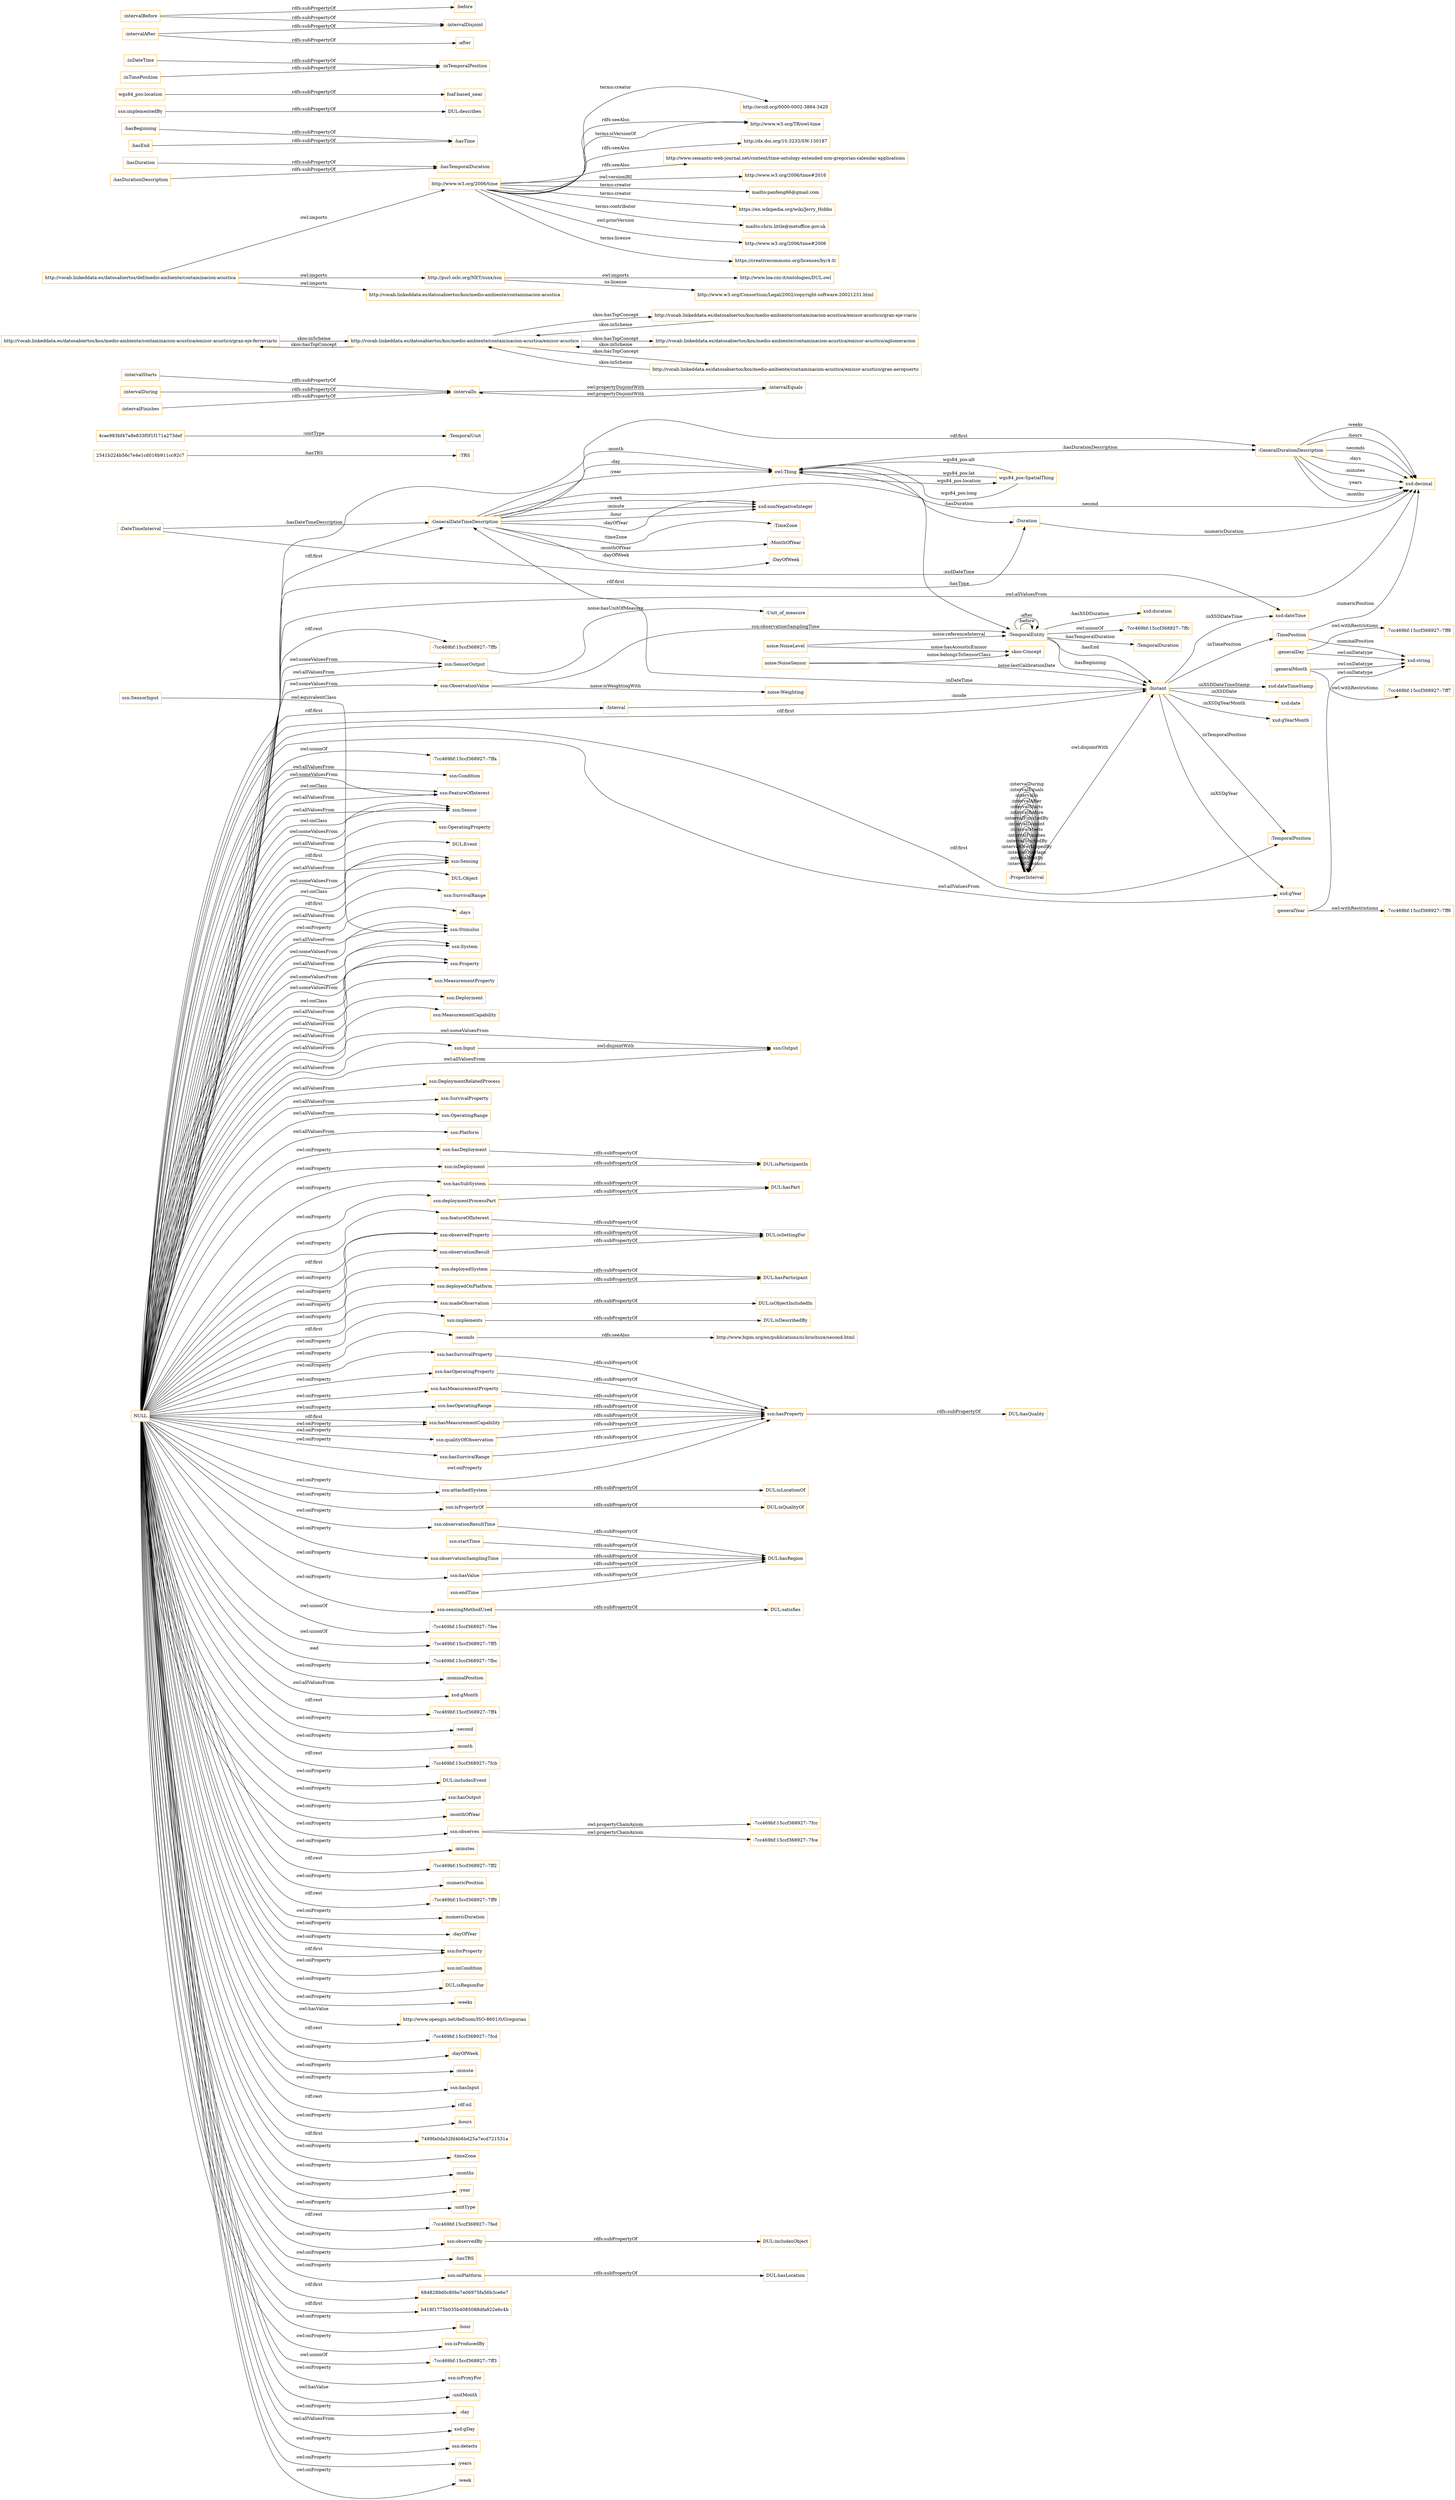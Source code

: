 digraph ar2dtool_diagram { 
rankdir=LR;
size="1501"
node [shape = rectangle, color="orange"]; ":Unit_of_measure" "skos:Concept" "wgs84_pos:SpatialThing" "noise:Weighting" "noise:NoiseSensor" "noise:NoiseLevel" ":TimeZone" ":GeneralDateTimeDescription" ":DateTimeInterval" ":TRS" ":TemporalDuration" ":Duration" ":GeneralDurationDescription" ":ProperInterval" ":TimePosition" ":TemporalPosition" ":Interval" ":TemporalEntity" ":MonthOfYear" "2541b224b56c7e4e1cd016b911cc92c7" ":TemporalUnit" ":Instant" "4cae983bf47a8e833f0f1f171a273def" ":DayOfWeek" "ssn:Condition" "ssn:SensorOutput" "ssn:FeatureOfInterest" "ssn:Sensor" "ssn:OperatingProperty" "DUL:Event" "ssn:Sensing" "DUL:Object" "ssn:SurvivalRange" "ssn:Stimulus" "ssn:System" "ssn:Property" "ssn:MeasurementProperty" "ssn:Deployment" "ssn:MeasurementCapability" "ssn:Input" "ssn:DeploymentRelatedProcess" "ssn:SensorInput" "ssn:ObservationValue" "ssn:SurvivalProperty" "ssn:OperatingRange" "ssn:Output" "ssn:Platform" ; /*classes style*/
	"ssn:hasDeployment" -> "DUL:isParticipantIn" [ label = "rdfs:subPropertyOf" ];
	"ssn:hasSubSystem" -> "DUL:hasPart" [ label = "rdfs:subPropertyOf" ];
	":intervalIn" -> ":intervalEquals" [ label = "owl:propertyDisjointWith" ];
	"http://vocab.linkeddata.es/datosabiertos/kos/medio-ambiente/contaminacion-acustica/emisor-acustico/gran-eje-ferroviario" -> "http://vocab.linkeddata.es/datosabiertos/kos/medio-ambiente/contaminacion-acustica/emisor-acustico" [ label = "skos:inScheme" ];
	"http://www.w3.org/2006/time" -> "http://orcid.org/0000-0002-3884-3420" [ label = "terms:creator" ];
	"http://www.w3.org/2006/time" -> "http://www.w3.org/TR/owl-time" [ label = "rdfs:seeAlso" ];
	"http://www.w3.org/2006/time" -> "http://dx.doi.org/10.3233/SW-150187" [ label = "rdfs:seeAlso" ];
	"http://www.w3.org/2006/time" -> "http://www.semantic-web-journal.net/content/time-ontology-extended-non-gregorian-calendar-applications" [ label = "rdfs:seeAlso" ];
	"http://www.w3.org/2006/time" -> "http://www.w3.org/TR/owl-time" [ label = "terms:isVersionOf" ];
	"http://www.w3.org/2006/time" -> "http://www.w3.org/2006/time#2016" [ label = "owl:versionIRI" ];
	"http://www.w3.org/2006/time" -> "mailto:panfeng66@gmail.com" [ label = "terms:creator" ];
	"http://www.w3.org/2006/time" -> "https://en.wikipedia.org/wiki/Jerry_Hobbs" [ label = "terms:creator" ];
	"http://www.w3.org/2006/time" -> "mailto:chris.little@metoffice.gov.uk" [ label = "terms:contributor" ];
	"http://www.w3.org/2006/time" -> "http://www.w3.org/2006/time#2006" [ label = "owl:priorVersion" ];
	"http://www.w3.org/2006/time" -> "https://creativecommons.org/licenses/by/4.0/" [ label = "terms:license" ];
	"ssn:inDeployment" -> "DUL:isParticipantIn" [ label = "rdfs:subPropertyOf" ];
	"ssn:deploymentProcessPart" -> "DUL:hasPart" [ label = "rdfs:subPropertyOf" ];
	":generalMonth" -> "-7cc469bf:15ccf368927:-7ff7" [ label = "owl:withRestrictions" ];
	":generalMonth" -> "xsd:string" [ label = "owl:onDatatype" ];
	":intervalStarts" -> ":intervalIn" [ label = "rdfs:subPropertyOf" ];
	"http://purl.oclc.org/NET/ssnx/ssn" -> "http://www.loa-cnr.it/ontologies/DUL.owl" [ label = "owl:imports" ];
	"http://purl.oclc.org/NET/ssnx/ssn" -> "http://www.w3.org/Consortium/Legal/2002/copyright-software-20021231.html" [ label = "ns:license" ];
	"http://vocab.linkeddata.es/datosabiertos/kos/medio-ambiente/contaminacion-acustica/emisor-acustico/gran-eje-viario" -> "http://vocab.linkeddata.es/datosabiertos/kos/medio-ambiente/contaminacion-acustica/emisor-acustico" [ label = "skos:inScheme" ];
	"ssn:observedProperty" -> "DUL:isSettingFor" [ label = "rdfs:subPropertyOf" ];
	"ssn:deployedSystem" -> "DUL:hasParticipant" [ label = "rdfs:subPropertyOf" ];
	":hasDuration" -> ":hasTemporalDuration" [ label = "rdfs:subPropertyOf" ];
	"ssn:deployedOnPlatform" -> "DUL:hasParticipant" [ label = "rdfs:subPropertyOf" ];
	"ssn:Input" -> "ssn:Output" [ label = "owl:disjointWith" ];
	":ProperInterval" -> ":Instant" [ label = "owl:disjointWith" ];
	"http://vocab.linkeddata.es/datosabiertos/kos/medio-ambiente/contaminacion-acustica/emisor-acustico" -> "http://vocab.linkeddata.es/datosabiertos/kos/medio-ambiente/contaminacion-acustica/emisor-acustico/aglomeracion" [ label = "skos:hasTopConcept" ];
	"http://vocab.linkeddata.es/datosabiertos/kos/medio-ambiente/contaminacion-acustica/emisor-acustico" -> "http://vocab.linkeddata.es/datosabiertos/kos/medio-ambiente/contaminacion-acustica/emisor-acustico/gran-eje-viario" [ label = "skos:hasTopConcept" ];
	"http://vocab.linkeddata.es/datosabiertos/kos/medio-ambiente/contaminacion-acustica/emisor-acustico" -> "http://vocab.linkeddata.es/datosabiertos/kos/medio-ambiente/contaminacion-acustica/emisor-acustico/gran-eje-ferroviario" [ label = "skos:hasTopConcept" ];
	"http://vocab.linkeddata.es/datosabiertos/kos/medio-ambiente/contaminacion-acustica/emisor-acustico" -> "http://vocab.linkeddata.es/datosabiertos/kos/medio-ambiente/contaminacion-acustica/emisor-acustico/gran-aeropuerto" [ label = "skos:hasTopConcept" ];
	":hasBeginning" -> ":hasTime" [ label = "rdfs:subPropertyOf" ];
	"ssn:observationResult" -> "DUL:isSettingFor" [ label = "rdfs:subPropertyOf" ];
	"ssn:madeObservation" -> "DUL:isObjectIncludedIn" [ label = "rdfs:subPropertyOf" ];
	"ssn:implements" -> "DUL:isDescribedBy" [ label = "rdfs:subPropertyOf" ];
	":intervalEquals" -> ":intervalIn" [ label = "owl:propertyDisjointWith" ];
	":seconds" -> "http://www.bipm.org/en/publications/si-brochure/second.html" [ label = "rdfs:seeAlso" ];
	"http://vocab.linkeddata.es/datosabiertos/def/medio-ambiente/contaminacion-acustica" -> "http://purl.oclc.org/NET/ssnx/ssn" [ label = "owl:imports" ];
	"http://vocab.linkeddata.es/datosabiertos/def/medio-ambiente/contaminacion-acustica" -> "http://vocab.linkeddata.es/datosabiertos/kos/medio-ambiente/contaminacion-acustica" [ label = "owl:imports" ];
	"http://vocab.linkeddata.es/datosabiertos/def/medio-ambiente/contaminacion-acustica" -> "http://www.w3.org/2006/time" [ label = "owl:imports" ];
	"ssn:hasProperty" -> "DUL:hasQuality" [ label = "rdfs:subPropertyOf" ];
	"ssn:implementedBy" -> "DUL:describes" [ label = "rdfs:subPropertyOf" ];
	"wgs84_pos:location" -> "foaf:based_near" [ label = "rdfs:subPropertyOf" ];
	"ssn:attachedSystem" -> "DUL:isLocationOf" [ label = "rdfs:subPropertyOf" ];
	":intervalDuring" -> ":intervalIn" [ label = "rdfs:subPropertyOf" ];
	"ssn:hasMeasurementProperty" -> "ssn:hasProperty" [ label = "rdfs:subPropertyOf" ];
	"ssn:hasOperatingRange" -> "ssn:hasProperty" [ label = "rdfs:subPropertyOf" ];
	"ssn:hasMeasurementCapability" -> "ssn:hasProperty" [ label = "rdfs:subPropertyOf" ];
	"ssn:isPropertyOf" -> "DUL:isQualityOf" [ label = "rdfs:subPropertyOf" ];
	"ssn:observationResultTime" -> "DUL:hasRegion" [ label = "rdfs:subPropertyOf" ];
	"ssn:sensingMethodUsed" -> "DUL:satisfies" [ label = "rdfs:subPropertyOf" ];
	"ssn:qualityOfObservation" -> "ssn:hasProperty" [ label = "rdfs:subPropertyOf" ];
	"ssn:startTime" -> "DUL:hasRegion" [ label = "rdfs:subPropertyOf" ];
	"ssn:hasSurvivalRange" -> "ssn:hasProperty" [ label = "rdfs:subPropertyOf" ];
	":inDateTime" -> ":inTemporalPosition" [ label = "rdfs:subPropertyOf" ];
	":intervalFinishes" -> ":intervalIn" [ label = "rdfs:subPropertyOf" ];
	"NULL" -> "ssn:MeasurementCapability" [ label = "owl:allValuesFrom" ];
	"NULL" -> "ssn:qualityOfObservation" [ label = "owl:onProperty" ];
	"NULL" -> "-7cc469bf:15ccf368927:-7fee" [ label = "owl:unionOf" ];
	"NULL" -> "ssn:System" [ label = "owl:allValuesFrom" ];
	"NULL" -> "-7cc469bf:15ccf368927:-7ff5" [ label = "owl:unionOf" ];
	"NULL" -> "ssn:isPropertyOf" [ label = "owl:onProperty" ];
	"NULL" -> "-7cc469bf:15ccf368927:-7fbc" [ label = ":ead" ];
	"NULL" -> ":nominalPosition" [ label = "owl:onProperty" ];
	"NULL" -> "ssn:hasMeasurementCapability" [ label = "rdf:first" ];
	"NULL" -> "xsd:gMonth" [ label = "owl:allValuesFrom" ];
	"NULL" -> "-7cc469bf:15ccf368927:-7ff4" [ label = "rdf:rest" ];
	"NULL" -> ":second" [ label = "owl:onProperty" ];
	"NULL" -> "ssn:hasDeployment" [ label = "owl:onProperty" ];
	"NULL" -> "ssn:FeatureOfInterest" [ label = "owl:allValuesFrom" ];
	"NULL" -> ":month" [ label = "owl:onProperty" ];
	"NULL" -> "ssn:Sensor" [ label = "owl:someValuesFrom" ];
	"NULL" -> "ssn:hasSurvivalRange" [ label = "owl:onProperty" ];
	"NULL" -> "ssn:implements" [ label = "owl:onProperty" ];
	"NULL" -> "ssn:observationSamplingTime" [ label = "owl:onProperty" ];
	"NULL" -> "-7cc469bf:15ccf368927:-7fcb" [ label = "rdf:rest" ];
	"NULL" -> "ssn:System" [ label = "owl:someValuesFrom" ];
	"NULL" -> ":GeneralDurationDescription" [ label = "rdf:first" ];
	"NULL" -> "ssn:madeObservation" [ label = "rdf:first" ];
	"NULL" -> "DUL:includesEvent" [ label = "owl:onProperty" ];
	"NULL" -> "ssn:Input" [ label = "owl:allValuesFrom" ];
	"NULL" -> "ssn:observedProperty" [ label = "owl:onProperty" ];
	"NULL" -> "ssn:Output" [ label = "owl:allValuesFrom" ];
	"NULL" -> "ssn:deploymentProcessPart" [ label = "owl:onProperty" ];
	"NULL" -> ":GeneralDateTimeDescription" [ label = "rdf:first" ];
	"NULL" -> "ssn:hasOutput" [ label = "owl:onProperty" ];
	"NULL" -> "DUL:Event" [ label = "rdf:first" ];
	"NULL" -> "ssn:deployedSystem" [ label = "owl:onProperty" ];
	"NULL" -> ":monthOfYear" [ label = "owl:onProperty" ];
	"NULL" -> "ssn:observes" [ label = "owl:onProperty" ];
	"NULL" -> "ssn:ObservationValue" [ label = "owl:someValuesFrom" ];
	"NULL" -> ":minutes" [ label = "owl:onProperty" ];
	"NULL" -> "-7cc469bf:15ccf368927:-7ff2" [ label = "rdf:rest" ];
	"NULL" -> "DUL:Object" [ label = "rdf:first" ];
	"NULL" -> ":numericPosition" [ label = "owl:onProperty" ];
	"NULL" -> "-7cc469bf:15ccf368927:-7ff9" [ label = "rdf:rest" ];
	"NULL" -> "ssn:hasMeasurementCapability" [ label = "owl:onProperty" ];
	"NULL" -> "ssn:sensingMethodUsed" [ label = "owl:onProperty" ];
	"NULL" -> "ssn:inDeployment" [ label = "owl:onProperty" ];
	"NULL" -> "ssn:DeploymentRelatedProcess" [ label = "owl:allValuesFrom" ];
	"NULL" -> ":numericDuration" [ label = "owl:onProperty" ];
	"NULL" -> ":dayOfYear" [ label = "owl:onProperty" ];
	"NULL" -> "ssn:Deployment" [ label = "owl:allValuesFrom" ];
	"NULL" -> "ssn:forProperty" [ label = "owl:onProperty" ];
	"NULL" -> "ssn:inCondition" [ label = "owl:onProperty" ];
	"NULL" -> "DUL:isRegionFor" [ label = "owl:onProperty" ];
	"NULL" -> ":weeks" [ label = "owl:onProperty" ];
	"NULL" -> "http://www.opengis.net/def/uom/ISO-8601/0/Gregorian" [ label = "owl:hasValue" ];
	"NULL" -> ":TemporalPosition" [ label = "rdf:first" ];
	"NULL" -> "ssn:Stimulus" [ label = "owl:someValuesFrom" ];
	"NULL" -> "ssn:hasProperty" [ label = "owl:onProperty" ];
	"NULL" -> "-7cc469bf:15ccf368927:-7fcd" [ label = "rdf:rest" ];
	"NULL" -> "ssn:Sensor" [ label = "owl:allValuesFrom" ];
	"NULL" -> "ssn:Output" [ label = "owl:someValuesFrom" ];
	"NULL" -> ":dayOfWeek" [ label = "owl:onProperty" ];
	"NULL" -> ":minute" [ label = "owl:onProperty" ];
	"NULL" -> "ssn:hasInput" [ label = "owl:onProperty" ];
	"NULL" -> "ssn:SensorOutput" [ label = "owl:allValuesFrom" ];
	"NULL" -> "rdf:nil" [ label = "rdf:rest" ];
	"NULL" -> "ssn:Sensor" [ label = "owl:onClass" ];
	"NULL" -> "ssn:observationResult" [ label = "owl:onProperty" ];
	"NULL" -> ":hours" [ label = "owl:onProperty" ];
	"NULL" -> "7489fa0da52fd4b6bd25a7ecd721531a" [ label = "rdf:first" ];
	"NULL" -> "ssn:hasSurvivalProperty" [ label = "owl:onProperty" ];
	"NULL" -> ":timeZone" [ label = "owl:onProperty" ];
	"NULL" -> "ssn:hasOperatingProperty" [ label = "owl:onProperty" ];
	"NULL" -> "ssn:Property" [ label = "owl:allValuesFrom" ];
	"NULL" -> ":months" [ label = "owl:onProperty" ];
	"NULL" -> ":year" [ label = "owl:onProperty" ];
	"NULL" -> ":unitType" [ label = "owl:onProperty" ];
	"NULL" -> ":Duration" [ label = "rdf:first" ];
	"NULL" -> "ssn:hasOperatingRange" [ label = "owl:onProperty" ];
	"NULL" -> ":seconds" [ label = "owl:onProperty" ];
	"NULL" -> "-7cc469bf:15ccf368927:-7fed" [ label = "rdf:rest" ];
	"NULL" -> "ssn:observedBy" [ label = "owl:onProperty" ];
	"NULL" -> "ssn:attachedSystem" [ label = "owl:onProperty" ];
	"NULL" -> "ssn:FeatureOfInterest" [ label = "owl:someValuesFrom" ];
	"NULL" -> ":hasTRS" [ label = "owl:onProperty" ];
	"NULL" -> "ssn:onPlatform" [ label = "owl:onProperty" ];
	"NULL" -> "ssn:FeatureOfInterest" [ label = "owl:onClass" ];
	"NULL" -> "ssn:OperatingRange" [ label = "owl:allValuesFrom" ];
	"NULL" -> "6848289d0c80bc7e06975fa56b3ce6e7" [ label = "rdf:first" ];
	"NULL" -> "b418f1775b035b4085088dfa822e6c4b" [ label = "rdf:first" ];
	"NULL" -> "ssn:Stimulus" [ label = "owl:allValuesFrom" ];
	"NULL" -> ":hour" [ label = "owl:onProperty" ];
	"NULL" -> "ssn:Sensing" [ label = "owl:onClass" ];
	"NULL" -> "ssn:isProducedBy" [ label = "owl:onProperty" ];
	"NULL" -> "ssn:hasMeasurementProperty" [ label = "owl:onProperty" ];
	"NULL" -> "ssn:hasSubSystem" [ label = "owl:onProperty" ];
	"NULL" -> "-7cc469bf:15ccf368927:-7ff3" [ label = "owl:unionOf" ];
	"NULL" -> "ssn:isProxyFor" [ label = "owl:onProperty" ];
	"NULL" -> "ssn:Platform" [ label = "owl:allValuesFrom" ];
	"NULL" -> "ssn:SurvivalProperty" [ label = "owl:allValuesFrom" ];
	"NULL" -> ":unitMonth" [ label = "owl:hasValue" ];
	"NULL" -> "ssn:Property" [ label = "owl:someValuesFrom" ];
	"NULL" -> "xsd:gYear" [ label = "owl:allValuesFrom" ];
	"NULL" -> ":day" [ label = "owl:onProperty" ];
	"NULL" -> "ssn:Property" [ label = "owl:onClass" ];
	"NULL" -> "ssn:deployedOnPlatform" [ label = "owl:onProperty" ];
	"NULL" -> "xsd:gDay" [ label = "owl:allValuesFrom" ];
	"NULL" -> "ssn:Sensing" [ label = "owl:allValuesFrom" ];
	"NULL" -> "ssn:detects" [ label = "owl:onProperty" ];
	"NULL" -> ":Interval" [ label = "rdf:first" ];
	"NULL" -> "ssn:Sensing" [ label = "owl:someValuesFrom" ];
	"NULL" -> "ssn:SurvivalRange" [ label = "owl:allValuesFrom" ];
	"NULL" -> "ssn:MeasurementProperty" [ label = "owl:allValuesFrom" ];
	"NULL" -> "ssn:observationResultTime" [ label = "owl:onProperty" ];
	"NULL" -> ":years" [ label = "owl:onProperty" ];
	"NULL" -> ":Instant" [ label = "rdf:first" ];
	"NULL" -> ":week" [ label = "owl:onProperty" ];
	"NULL" -> "xsd:decimal" [ label = "owl:allValuesFrom" ];
	"NULL" -> "ssn:hasValue" [ label = "owl:onProperty" ];
	"NULL" -> "ssn:forProperty" [ label = "rdf:first" ];
	"NULL" -> "ssn:SensorOutput" [ label = "owl:someValuesFrom" ];
	"NULL" -> "ssn:featureOfInterest" [ label = "owl:onProperty" ];
	"NULL" -> "-7cc469bf:15ccf368927:-7ffb" [ label = "rdf:rest" ];
	"NULL" -> "-7cc469bf:15ccf368927:-7ffa" [ label = "owl:unionOf" ];
	"NULL" -> ":days" [ label = "owl:onProperty" ];
	"NULL" -> "ssn:OperatingProperty" [ label = "owl:allValuesFrom" ];
	"NULL" -> "ssn:Condition" [ label = "owl:allValuesFrom" ];
	"NULL" -> "ssn:observedProperty" [ label = "rdf:first" ];
	"ssn:SensorInput" -> "ssn:Stimulus" [ label = "owl:equivalentClass" ];
	"ssn:onPlatform" -> "DUL:hasLocation" [ label = "rdfs:subPropertyOf" ];
	":intervalBefore" -> ":intervalDisjoint" [ label = "rdfs:subPropertyOf" ];
	":intervalBefore" -> ":before" [ label = "rdfs:subPropertyOf" ];
	":TemporalEntity" -> "-7cc469bf:15ccf368927:-7ffc" [ label = "owl:unionOf" ];
	"ssn:observedBy" -> "DUL:includesObject" [ label = "rdfs:subPropertyOf" ];
	":intervalAfter" -> ":intervalDisjoint" [ label = "rdfs:subPropertyOf" ];
	":intervalAfter" -> ":after" [ label = "rdfs:subPropertyOf" ];
	":hasEnd" -> ":hasTime" [ label = "rdfs:subPropertyOf" ];
	"http://vocab.linkeddata.es/datosabiertos/kos/medio-ambiente/contaminacion-acustica/emisor-acustico/gran-aeropuerto" -> "http://vocab.linkeddata.es/datosabiertos/kos/medio-ambiente/contaminacion-acustica/emisor-acustico" [ label = "skos:inScheme" ];
	"ssn:observes" -> "-7cc469bf:15ccf368927:-7fcc" [ label = "owl:propertyChainAxiom" ];
	"ssn:observes" -> "-7cc469bf:15ccf368927:-7fce" [ label = "owl:propertyChainAxiom" ];
	":inTimePosition" -> ":inTemporalPosition" [ label = "rdfs:subPropertyOf" ];
	"ssn:featureOfInterest" -> "DUL:isSettingFor" [ label = "rdfs:subPropertyOf" ];
	"http://vocab.linkeddata.es/datosabiertos/kos/medio-ambiente/contaminacion-acustica/emisor-acustico/aglomeracion" -> "http://vocab.linkeddata.es/datosabiertos/kos/medio-ambiente/contaminacion-acustica/emisor-acustico" [ label = "skos:inScheme" ];
	"ssn:hasValue" -> "DUL:hasRegion" [ label = "rdfs:subPropertyOf" ];
	"ssn:observationSamplingTime" -> "DUL:hasRegion" [ label = "rdfs:subPropertyOf" ];
	":generalDay" -> "-7cc469bf:15ccf368927:-7ff8" [ label = "owl:withRestrictions" ];
	":generalDay" -> "xsd:string" [ label = "owl:onDatatype" ];
	":generalYear" -> "-7cc469bf:15ccf368927:-7ff6" [ label = "owl:withRestrictions" ];
	":generalYear" -> "xsd:string" [ label = "owl:onDatatype" ];
	":hasDurationDescription" -> ":hasTemporalDuration" [ label = "rdfs:subPropertyOf" ];
	"ssn:endTime" -> "DUL:hasRegion" [ label = "rdfs:subPropertyOf" ];
	"ssn:hasOperatingProperty" -> "ssn:hasProperty" [ label = "rdfs:subPropertyOf" ];
	"ssn:hasSurvivalProperty" -> "ssn:hasProperty" [ label = "rdfs:subPropertyOf" ];
	":TimePosition" -> "xsd:string" [ label = ":nominalPosition" ];
	":GeneralDateTimeDescription" -> ":DayOfWeek" [ label = ":dayOfWeek" ];
	":TemporalEntity" -> ":Instant" [ label = ":hasEnd" ];
	":Instant" -> "xsd:gYear" [ label = ":inXSDgYear" ];
	":ProperInterval" -> ":ProperInterval" [ label = ":intervalContains" ];
	"ssn:ObservationValue" -> "noise:Weighting" [ label = "noise:isWeightingWith" ];
	":TemporalEntity" -> ":Instant" [ label = ":hasBeginning" ];
	"wgs84_pos:SpatialThing" -> "owl:Thing" [ label = "wgs84_pos:long" ];
	":GeneralDurationDescription" -> "xsd:decimal" [ label = ":hours" ];
	"4cae983bf47a8e833f0f1f171a273def" -> ":TemporalUnit" [ label = ":unitType" ];
	":GeneralDateTimeDescription" -> "owl:Thing" [ label = ":year" ];
	"noise:NoiseLevel" -> ":TemporalEntity" [ label = "noise:referenceInterval" ];
	":ProperInterval" -> ":ProperInterval" [ label = ":intervalMetBy" ];
	":Instant" -> "xsd:dateTimeStamp" [ label = ":inXSDDateTimeStamp" ];
	"owl:Thing" -> ":GeneralDurationDescription" [ label = ":hasDurationDescription" ];
	":ProperInterval" -> ":ProperInterval" [ label = ":intervalOverlaps" ];
	":GeneralDurationDescription" -> "xsd:decimal" [ label = ":seconds" ];
	":Instant" -> "xsd:date" [ label = ":inXSDDate" ];
	":DateTimeInterval" -> "xsd:dateTime" [ label = ":xsdDateTime" ];
	":ProperInterval" -> ":ProperInterval" [ label = ":intervalOverlappedBy" ];
	":GeneralDateTimeDescription" -> ":TimeZone" [ label = ":timeZone" ];
	":Instant" -> ":TemporalPosition" [ label = ":inTemporalPosition" ];
	":GeneralDurationDescription" -> "xsd:decimal" [ label = ":days" ];
	"ssn:SensorOutput" -> ":Unit_of_measure" [ label = "noise:hasUnitOfMeasure" ];
	"owl:Thing" -> ":TemporalEntity" [ label = ":hasTime" ];
	":ProperInterval" -> ":ProperInterval" [ label = ":intervalStartedBy" ];
	":Instant" -> "xsd:dateTime" [ label = ":inXSDDateTime" ];
	":Instant" -> "xsd:gYearMonth" [ label = ":inXSDgYearMonth" ];
	":Instant" -> ":GeneralDateTimeDescription" [ label = ":inDateTime" ];
	":TemporalEntity" -> "xsd:duration" [ label = ":hasXSDDuration" ];
	"ssn:ObservationValue" -> ":TemporalEntity" [ label = "ssn:observationSamplingTime" ];
	"noise:NoiseSensor" -> ":Instant" [ label = "noise:lastCalibrationDate" ];
	":GeneralDateTimeDescription" -> "xsd:nonNegativeInteger" [ label = ":minute" ];
	":GeneralDurationDescription" -> "xsd:decimal" [ label = ":minutes" ];
	":GeneralDateTimeDescription" -> "xsd:nonNegativeInteger" [ label = ":hour" ];
	":ProperInterval" -> ":ProperInterval" [ label = ":intervalFinishes" ];
	"noise:NoiseLevel" -> "skos:Concept" [ label = "noise:hasAcousticEmisor" ];
	":Instant" -> ":TimePosition" [ label = ":inTimePosition" ];
	":GeneralDurationDescription" -> "xsd:decimal" [ label = ":years" ];
	"wgs84_pos:SpatialThing" -> "owl:Thing" [ label = "wgs84_pos:alt" ];
	":ProperInterval" -> ":ProperInterval" [ label = ":intervalMeets" ];
	"2541b224b56c7e4e1cd016b911cc92c7" -> ":TRS" [ label = ":hasTRS" ];
	":GeneralDateTimeDescription" -> "xsd:nonNegativeInteger" [ label = ":dayOfYear" ];
	":GeneralDateTimeDescription" -> "xsd:nonNegativeInteger" [ label = ":week" ];
	"owl:Thing" -> ":Duration" [ label = ":hasDuration" ];
	":GeneralDurationDescription" -> "xsd:decimal" [ label = ":months" ];
	":TimePosition" -> "xsd:decimal" [ label = ":numericPosition" ];
	":TemporalEntity" -> ":TemporalDuration" [ label = ":hasTemporalDuration" ];
	":GeneralDateTimeDescription" -> "owl:Thing" [ label = ":month" ];
	":ProperInterval" -> ":ProperInterval" [ label = ":intervalDisjoint" ];
	":ProperInterval" -> ":ProperInterval" [ label = ":intervalFinishedBy" ];
	"wgs84_pos:SpatialThing" -> "owl:Thing" [ label = "wgs84_pos:lat" ];
	"owl:Thing" -> "wgs84_pos:SpatialThing" [ label = "wgs84_pos:location" ];
	":TemporalEntity" -> ":TemporalEntity" [ label = ":before" ];
	":ProperInterval" -> ":ProperInterval" [ label = ":intervalBefore" ];
	":GeneralDateTimeDescription" -> "xsd:decimal" [ label = ":second" ];
	":GeneralDurationDescription" -> "xsd:decimal" [ label = ":weeks" ];
	":TemporalEntity" -> ":TemporalEntity" [ label = ":after" ];
	":ProperInterval" -> ":ProperInterval" [ label = ":intervalStarts" ];
	":GeneralDateTimeDescription" -> ":MonthOfYear" [ label = ":monthOfYear" ];
	":ProperInterval" -> ":ProperInterval" [ label = ":intervalAfter" ];
	":Interval" -> ":Instant" [ label = ":inside" ];
	":GeneralDateTimeDescription" -> "owl:Thing" [ label = ":day" ];
	"noise:NoiseSensor" -> "skos:Concept" [ label = "noise:belongsToSensorClass" ];
	":DateTimeInterval" -> ":GeneralDateTimeDescription" [ label = ":hasDateTimeDescription" ];
	":ProperInterval" -> ":ProperInterval" [ label = ":intervalIn" ];
	":Duration" -> "xsd:decimal" [ label = ":numericDuration" ];
	":ProperInterval" -> ":ProperInterval" [ label = ":intervalEquals" ];
	":ProperInterval" -> ":ProperInterval" [ label = ":intervalDuring" ];

}
